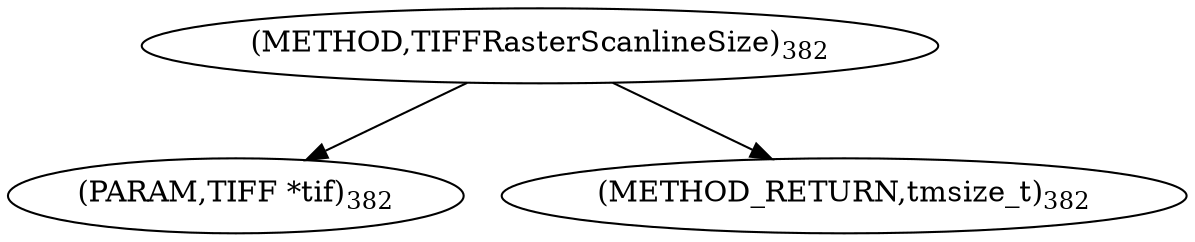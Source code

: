 digraph "TIFFRasterScanlineSize" {  
"8579" [label = <(METHOD,TIFFRasterScanlineSize)<SUB>382</SUB>> ]
"8580" [label = <(PARAM,TIFF *tif)<SUB>382</SUB>> ]
"8581" [label = <(METHOD_RETURN,tmsize_t)<SUB>382</SUB>> ]
  "8579" -> "8580" 
  "8579" -> "8581" 
}
